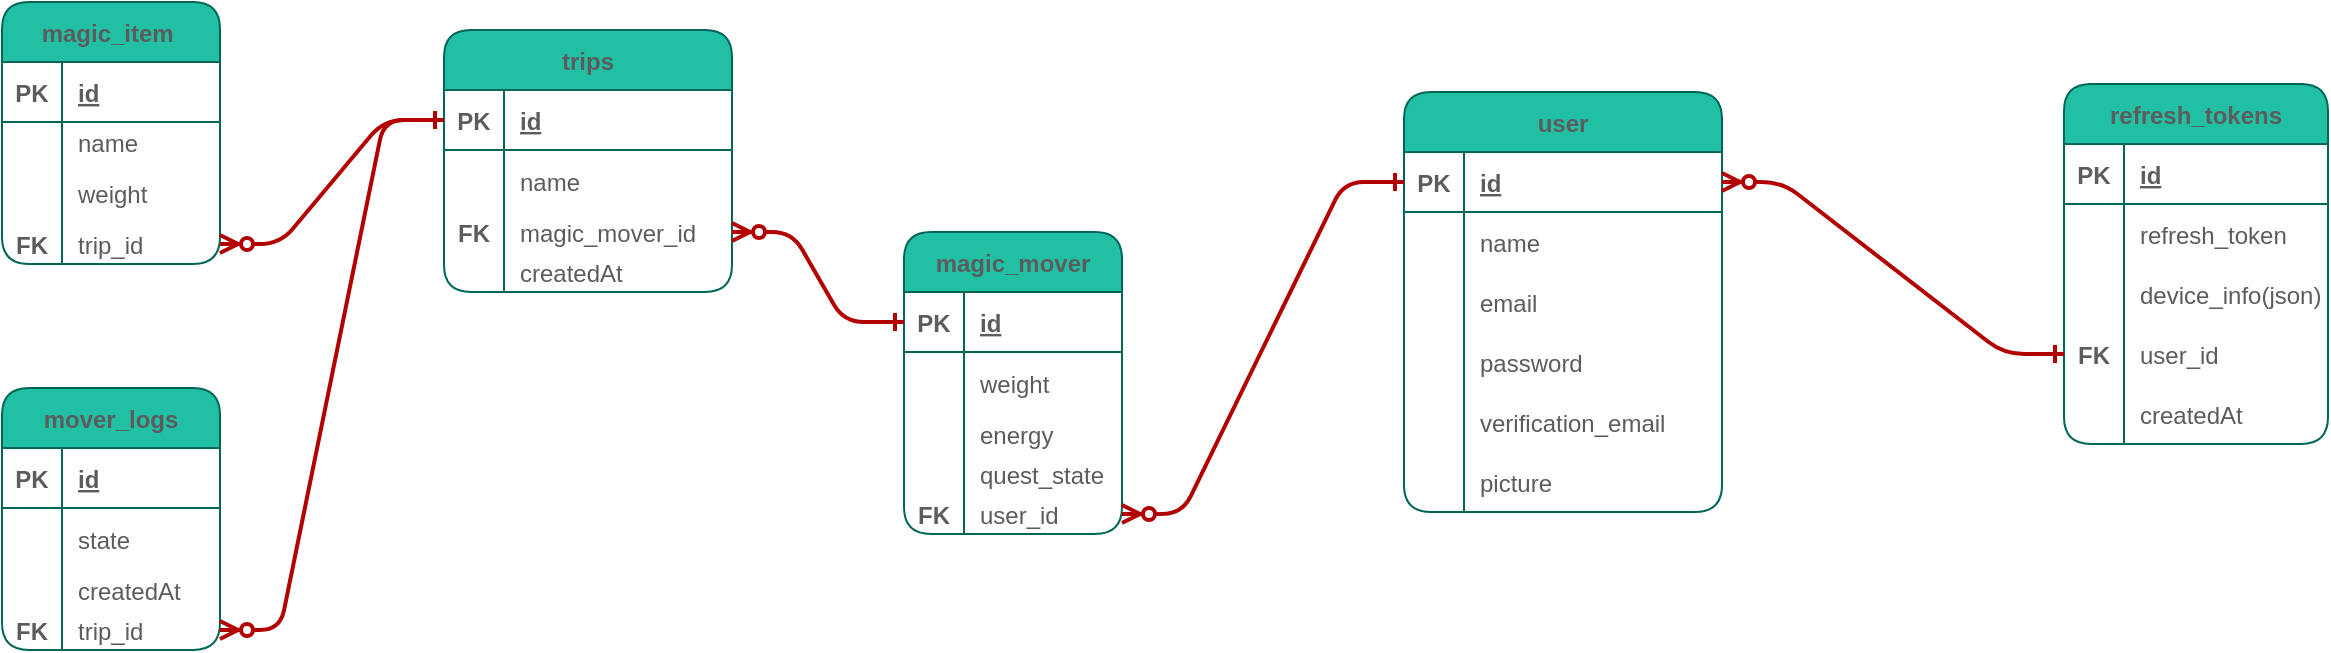<mxfile version="22.1.21" type="device">
  <diagram id="ueIHQ7YklUUz8t2qg_kw" name="Page-1">
    <mxGraphModel dx="1611" dy="356" grid="0" gridSize="10" guides="1" tooltips="1" connect="1" arrows="1" fold="1" page="1" pageScale="1" pageWidth="850" pageHeight="1100" background="none" math="0" shadow="0">
      <root>
        <mxCell id="0" />
        <mxCell id="1" parent="0" />
        <mxCell id="LBKvkX6FomTkOZFx55Uo-343" value="magic_mover" style="shape=table;startSize=30;container=1;collapsible=1;childLayout=tableLayout;fixedRows=1;rowLines=0;fontStyle=1;align=center;resizeLast=1;fillColor=#21C0A5;strokeColor=#006658;fontColor=#5C5C5C;shadow=0;rounded=1;" parent="1" vertex="1">
          <mxGeometry x="5.684e-14" y="373" width="109" height="151" as="geometry">
            <mxRectangle x="-217" y="650" width="60" height="30" as="alternateBounds" />
          </mxGeometry>
        </mxCell>
        <mxCell id="LBKvkX6FomTkOZFx55Uo-344" value="" style="shape=partialRectangle;collapsible=0;dropTarget=0;pointerEvents=0;fillColor=none;points=[[0,0.5],[1,0.5]];portConstraint=eastwest;top=0;left=0;right=0;bottom=1;strokeColor=#006658;fontColor=#5C5C5C;" parent="LBKvkX6FomTkOZFx55Uo-343" vertex="1">
          <mxGeometry y="30" width="109" height="30" as="geometry" />
        </mxCell>
        <mxCell id="LBKvkX6FomTkOZFx55Uo-345" value="PK" style="shape=partialRectangle;overflow=hidden;connectable=0;fillColor=none;top=0;left=0;bottom=0;right=0;fontStyle=1;strokeColor=#006658;fontColor=#5C5C5C;" parent="LBKvkX6FomTkOZFx55Uo-344" vertex="1">
          <mxGeometry width="30" height="30" as="geometry">
            <mxRectangle width="30" height="30" as="alternateBounds" />
          </mxGeometry>
        </mxCell>
        <mxCell id="LBKvkX6FomTkOZFx55Uo-346" value="id" style="shape=partialRectangle;overflow=hidden;connectable=0;fillColor=none;top=0;left=0;bottom=0;right=0;align=left;spacingLeft=6;fontStyle=5;strokeColor=#006658;fontColor=#5C5C5C;" parent="LBKvkX6FomTkOZFx55Uo-344" vertex="1">
          <mxGeometry x="30" width="79" height="30" as="geometry">
            <mxRectangle width="79" height="30" as="alternateBounds" />
          </mxGeometry>
        </mxCell>
        <mxCell id="LBKvkX6FomTkOZFx55Uo-350" style="shape=partialRectangle;collapsible=0;dropTarget=0;pointerEvents=0;fillColor=none;points=[[0,0.5],[1,0.5]];portConstraint=eastwest;top=0;left=0;right=0;bottom=0;strokeColor=#006658;fontColor=#5C5C5C;" parent="LBKvkX6FomTkOZFx55Uo-343" vertex="1">
          <mxGeometry y="60" width="109" height="31" as="geometry" />
        </mxCell>
        <mxCell id="LBKvkX6FomTkOZFx55Uo-351" value="" style="shape=partialRectangle;overflow=hidden;connectable=0;fillColor=none;top=0;left=0;bottom=0;right=0;strokeColor=#006658;fontColor=#5C5C5C;fontStyle=1" parent="LBKvkX6FomTkOZFx55Uo-350" vertex="1">
          <mxGeometry width="30" height="31" as="geometry">
            <mxRectangle width="30" height="31" as="alternateBounds" />
          </mxGeometry>
        </mxCell>
        <mxCell id="LBKvkX6FomTkOZFx55Uo-352" value="weight " style="shape=partialRectangle;overflow=hidden;connectable=0;fillColor=none;top=0;left=0;bottom=0;right=0;align=left;spacingLeft=6;strokeColor=#006658;fontColor=#5C5C5C;fontStyle=0" parent="LBKvkX6FomTkOZFx55Uo-350" vertex="1">
          <mxGeometry x="30" width="79" height="31" as="geometry">
            <mxRectangle width="79" height="31" as="alternateBounds" />
          </mxGeometry>
        </mxCell>
        <mxCell id="LBKvkX6FomTkOZFx55Uo-353" style="shape=partialRectangle;collapsible=0;dropTarget=0;pointerEvents=0;fillColor=none;points=[[0,0.5],[1,0.5]];portConstraint=eastwest;top=0;left=0;right=0;bottom=0;strokeColor=#006658;fontColor=#5C5C5C;" parent="LBKvkX6FomTkOZFx55Uo-343" vertex="1">
          <mxGeometry y="91" width="109" height="20" as="geometry" />
        </mxCell>
        <mxCell id="LBKvkX6FomTkOZFx55Uo-354" style="shape=partialRectangle;overflow=hidden;connectable=0;fillColor=none;top=0;left=0;bottom=0;right=0;strokeColor=#006658;fontColor=#5C5C5C;fontStyle=1" parent="LBKvkX6FomTkOZFx55Uo-353" vertex="1">
          <mxGeometry width="30" height="20" as="geometry">
            <mxRectangle width="30" height="20" as="alternateBounds" />
          </mxGeometry>
        </mxCell>
        <mxCell id="LBKvkX6FomTkOZFx55Uo-355" value="energy" style="shape=partialRectangle;overflow=hidden;connectable=0;fillColor=none;top=0;left=0;bottom=0;right=0;align=left;spacingLeft=6;strokeColor=#006658;fontColor=#5C5C5C;fontStyle=0" parent="LBKvkX6FomTkOZFx55Uo-353" vertex="1">
          <mxGeometry x="30" width="79" height="20" as="geometry">
            <mxRectangle width="79" height="20" as="alternateBounds" />
          </mxGeometry>
        </mxCell>
        <mxCell id="f_zq2WLGtp9d5yzJY2UQ-39" style="shape=partialRectangle;collapsible=0;dropTarget=0;pointerEvents=0;fillColor=none;points=[[0,0.5],[1,0.5]];portConstraint=eastwest;top=0;left=0;right=0;bottom=0;strokeColor=#006658;fontColor=#5C5C5C;" parent="LBKvkX6FomTkOZFx55Uo-343" vertex="1">
          <mxGeometry y="111" width="109" height="20" as="geometry" />
        </mxCell>
        <mxCell id="f_zq2WLGtp9d5yzJY2UQ-40" style="shape=partialRectangle;overflow=hidden;connectable=0;fillColor=none;top=0;left=0;bottom=0;right=0;strokeColor=#006658;fontColor=#5C5C5C;fontStyle=1" parent="f_zq2WLGtp9d5yzJY2UQ-39" vertex="1">
          <mxGeometry width="30" height="20" as="geometry">
            <mxRectangle width="30" height="20" as="alternateBounds" />
          </mxGeometry>
        </mxCell>
        <mxCell id="f_zq2WLGtp9d5yzJY2UQ-41" value="quest_state " style="shape=partialRectangle;overflow=hidden;connectable=0;fillColor=none;top=0;left=0;bottom=0;right=0;align=left;spacingLeft=6;strokeColor=#006658;fontColor=#5C5C5C;fontStyle=0" parent="f_zq2WLGtp9d5yzJY2UQ-39" vertex="1">
          <mxGeometry x="30" width="79" height="20" as="geometry">
            <mxRectangle width="79" height="20" as="alternateBounds" />
          </mxGeometry>
        </mxCell>
        <mxCell id="f_zq2WLGtp9d5yzJY2UQ-33" style="shape=partialRectangle;collapsible=0;dropTarget=0;pointerEvents=0;fillColor=none;points=[[0,0.5],[1,0.5]];portConstraint=eastwest;top=0;left=0;right=0;bottom=0;strokeColor=#006658;fontColor=#5C5C5C;" parent="LBKvkX6FomTkOZFx55Uo-343" vertex="1">
          <mxGeometry y="131" width="109" height="20" as="geometry" />
        </mxCell>
        <mxCell id="f_zq2WLGtp9d5yzJY2UQ-34" value="FK" style="shape=partialRectangle;overflow=hidden;connectable=0;fillColor=none;top=0;left=0;bottom=0;right=0;strokeColor=#006658;fontColor=#5C5C5C;fontStyle=1" parent="f_zq2WLGtp9d5yzJY2UQ-33" vertex="1">
          <mxGeometry width="30" height="20" as="geometry">
            <mxRectangle width="30" height="20" as="alternateBounds" />
          </mxGeometry>
        </mxCell>
        <mxCell id="f_zq2WLGtp9d5yzJY2UQ-35" value="user_id" style="shape=partialRectangle;overflow=hidden;connectable=0;fillColor=none;top=0;left=0;bottom=0;right=0;align=left;spacingLeft=6;strokeColor=#006658;fontColor=#5C5C5C;fontStyle=0" parent="f_zq2WLGtp9d5yzJY2UQ-33" vertex="1">
          <mxGeometry x="30" width="79" height="20" as="geometry">
            <mxRectangle width="79" height="20" as="alternateBounds" />
          </mxGeometry>
        </mxCell>
        <mxCell id="LBKvkX6FomTkOZFx55Uo-652" value="user" style="shape=table;startSize=30;container=1;collapsible=1;childLayout=tableLayout;fixedRows=1;rowLines=0;fontStyle=1;align=center;resizeLast=1;fillColor=#21C0A5;strokeColor=#006658;fontColor=#5C5C5C;shadow=0;rounded=1;" parent="1" vertex="1">
          <mxGeometry x="250" y="303" width="159" height="210" as="geometry" />
        </mxCell>
        <mxCell id="LBKvkX6FomTkOZFx55Uo-653" value="" style="shape=partialRectangle;collapsible=0;dropTarget=0;pointerEvents=0;fillColor=none;points=[[0,0.5],[1,0.5]];portConstraint=eastwest;top=0;left=0;right=0;bottom=1;strokeColor=#006658;fontColor=#5C5C5C;" parent="LBKvkX6FomTkOZFx55Uo-652" vertex="1">
          <mxGeometry y="30" width="159" height="30" as="geometry" />
        </mxCell>
        <mxCell id="LBKvkX6FomTkOZFx55Uo-654" value="PK" style="shape=partialRectangle;overflow=hidden;connectable=0;fillColor=none;top=0;left=0;bottom=0;right=0;fontStyle=1;strokeColor=#006658;fontColor=#5C5C5C;" parent="LBKvkX6FomTkOZFx55Uo-653" vertex="1">
          <mxGeometry width="30" height="30" as="geometry">
            <mxRectangle width="30" height="30" as="alternateBounds" />
          </mxGeometry>
        </mxCell>
        <mxCell id="LBKvkX6FomTkOZFx55Uo-655" value="id" style="shape=partialRectangle;overflow=hidden;connectable=0;fillColor=none;top=0;left=0;bottom=0;right=0;align=left;spacingLeft=6;fontStyle=5;strokeColor=#006658;fontColor=#5C5C5C;" parent="LBKvkX6FomTkOZFx55Uo-653" vertex="1">
          <mxGeometry x="30" width="129" height="30" as="geometry">
            <mxRectangle width="129" height="30" as="alternateBounds" />
          </mxGeometry>
        </mxCell>
        <mxCell id="LBKvkX6FomTkOZFx55Uo-656" style="shape=partialRectangle;collapsible=0;dropTarget=0;pointerEvents=0;fillColor=none;points=[[0,0.5],[1,0.5]];portConstraint=eastwest;top=0;left=0;right=0;bottom=0;strokeColor=#006658;fontColor=#5C5C5C;" parent="LBKvkX6FomTkOZFx55Uo-652" vertex="1">
          <mxGeometry y="60" width="159" height="30" as="geometry" />
        </mxCell>
        <mxCell id="LBKvkX6FomTkOZFx55Uo-657" value="" style="shape=partialRectangle;overflow=hidden;connectable=0;fillColor=none;top=0;left=0;bottom=0;right=0;strokeColor=#006658;fontColor=#5C5C5C;fontStyle=1" parent="LBKvkX6FomTkOZFx55Uo-656" vertex="1">
          <mxGeometry width="30" height="30" as="geometry">
            <mxRectangle width="30" height="30" as="alternateBounds" />
          </mxGeometry>
        </mxCell>
        <mxCell id="LBKvkX6FomTkOZFx55Uo-658" value="name" style="shape=partialRectangle;overflow=hidden;connectable=0;fillColor=none;top=0;left=0;bottom=0;right=0;align=left;spacingLeft=6;strokeColor=#006658;fontColor=#5C5C5C;" parent="LBKvkX6FomTkOZFx55Uo-656" vertex="1">
          <mxGeometry x="30" width="129" height="30" as="geometry">
            <mxRectangle width="129" height="30" as="alternateBounds" />
          </mxGeometry>
        </mxCell>
        <mxCell id="LBKvkX6FomTkOZFx55Uo-659" style="shape=partialRectangle;collapsible=0;dropTarget=0;pointerEvents=0;fillColor=none;points=[[0,0.5],[1,0.5]];portConstraint=eastwest;top=0;left=0;right=0;bottom=0;strokeColor=#006658;fontColor=#5C5C5C;" parent="LBKvkX6FomTkOZFx55Uo-652" vertex="1">
          <mxGeometry y="90" width="159" height="30" as="geometry" />
        </mxCell>
        <mxCell id="LBKvkX6FomTkOZFx55Uo-660" value=" " style="shape=partialRectangle;overflow=hidden;connectable=0;fillColor=none;top=0;left=0;bottom=0;right=0;strokeColor=#006658;fontColor=#5C5C5C;fontStyle=1" parent="LBKvkX6FomTkOZFx55Uo-659" vertex="1">
          <mxGeometry width="30" height="30" as="geometry">
            <mxRectangle width="30" height="30" as="alternateBounds" />
          </mxGeometry>
        </mxCell>
        <mxCell id="LBKvkX6FomTkOZFx55Uo-661" value="email" style="shape=partialRectangle;overflow=hidden;connectable=0;fillColor=none;top=0;left=0;bottom=0;right=0;align=left;spacingLeft=6;strokeColor=#006658;fontColor=#5C5C5C;" parent="LBKvkX6FomTkOZFx55Uo-659" vertex="1">
          <mxGeometry x="30" width="129" height="30" as="geometry">
            <mxRectangle width="129" height="30" as="alternateBounds" />
          </mxGeometry>
        </mxCell>
        <mxCell id="LBKvkX6FomTkOZFx55Uo-662" value="" style="shape=partialRectangle;collapsible=0;dropTarget=0;pointerEvents=0;fillColor=none;points=[[0,0.5],[1,0.5]];portConstraint=eastwest;top=0;left=0;right=0;bottom=0;strokeColor=#006658;fontColor=#5C5C5C;" parent="LBKvkX6FomTkOZFx55Uo-652" vertex="1">
          <mxGeometry y="120" width="159" height="30" as="geometry" />
        </mxCell>
        <mxCell id="LBKvkX6FomTkOZFx55Uo-663" value="" style="shape=partialRectangle;overflow=hidden;connectable=0;fillColor=none;top=0;left=0;bottom=0;right=0;strokeColor=#006658;fontColor=#5C5C5C;" parent="LBKvkX6FomTkOZFx55Uo-662" vertex="1">
          <mxGeometry width="30" height="30" as="geometry">
            <mxRectangle width="30" height="30" as="alternateBounds" />
          </mxGeometry>
        </mxCell>
        <mxCell id="LBKvkX6FomTkOZFx55Uo-664" value="password" style="shape=partialRectangle;overflow=hidden;connectable=0;fillColor=none;top=0;left=0;bottom=0;right=0;align=left;spacingLeft=6;strokeColor=#006658;fontColor=#5C5C5C;" parent="LBKvkX6FomTkOZFx55Uo-662" vertex="1">
          <mxGeometry x="30" width="129" height="30" as="geometry">
            <mxRectangle width="129" height="30" as="alternateBounds" />
          </mxGeometry>
        </mxCell>
        <mxCell id="NoG3rXmNlTMpTpLEfdZS-25" style="shape=partialRectangle;collapsible=0;dropTarget=0;pointerEvents=0;fillColor=none;points=[[0,0.5],[1,0.5]];portConstraint=eastwest;top=0;left=0;right=0;bottom=0;strokeColor=#006658;fontColor=#5C5C5C;" parent="LBKvkX6FomTkOZFx55Uo-652" vertex="1">
          <mxGeometry y="150" width="159" height="30" as="geometry" />
        </mxCell>
        <mxCell id="NoG3rXmNlTMpTpLEfdZS-26" style="shape=partialRectangle;overflow=hidden;connectable=0;fillColor=none;top=0;left=0;bottom=0;right=0;strokeColor=#006658;fontColor=#5C5C5C;" parent="NoG3rXmNlTMpTpLEfdZS-25" vertex="1">
          <mxGeometry width="30" height="30" as="geometry">
            <mxRectangle width="30" height="30" as="alternateBounds" />
          </mxGeometry>
        </mxCell>
        <mxCell id="NoG3rXmNlTMpTpLEfdZS-27" value="verification_email" style="shape=partialRectangle;overflow=hidden;connectable=0;fillColor=none;top=0;left=0;bottom=0;right=0;align=left;spacingLeft=6;strokeColor=#006658;fontColor=#5C5C5C;" parent="NoG3rXmNlTMpTpLEfdZS-25" vertex="1">
          <mxGeometry x="30" width="129" height="30" as="geometry">
            <mxRectangle width="129" height="30" as="alternateBounds" />
          </mxGeometry>
        </mxCell>
        <mxCell id="LOLRWR3OOMBm7aE0_2CP-4" style="shape=partialRectangle;collapsible=0;dropTarget=0;pointerEvents=0;fillColor=none;points=[[0,0.5],[1,0.5]];portConstraint=eastwest;top=0;left=0;right=0;bottom=0;strokeColor=#006658;fontColor=#5C5C5C;" parent="LBKvkX6FomTkOZFx55Uo-652" vertex="1">
          <mxGeometry y="180" width="159" height="30" as="geometry" />
        </mxCell>
        <mxCell id="LOLRWR3OOMBm7aE0_2CP-5" style="shape=partialRectangle;overflow=hidden;connectable=0;fillColor=none;top=0;left=0;bottom=0;right=0;strokeColor=#006658;fontColor=#5C5C5C;" parent="LOLRWR3OOMBm7aE0_2CP-4" vertex="1">
          <mxGeometry width="30" height="30" as="geometry">
            <mxRectangle width="30" height="30" as="alternateBounds" />
          </mxGeometry>
        </mxCell>
        <mxCell id="LOLRWR3OOMBm7aE0_2CP-6" value="picture" style="shape=partialRectangle;overflow=hidden;connectable=0;fillColor=none;top=0;left=0;bottom=0;right=0;align=left;spacingLeft=6;strokeColor=#006658;fontColor=#5C5C5C;" parent="LOLRWR3OOMBm7aE0_2CP-4" vertex="1">
          <mxGeometry x="30" width="129" height="30" as="geometry">
            <mxRectangle width="129" height="30" as="alternateBounds" />
          </mxGeometry>
        </mxCell>
        <mxCell id="LBKvkX6FomTkOZFx55Uo-674" value="" style="edgeStyle=entityRelationEdgeStyle;endArrow=ERzeroToMany;startArrow=ERone;endFill=1;startFill=0;strokeColor=#B20000;fontColor=#5C5C5C;fillColor=#e51400;strokeWidth=2;entryX=1;entryY=0.5;entryDx=0;entryDy=0;" parent="1" source="LBKvkX6FomTkOZFx55Uo-653" target="f_zq2WLGtp9d5yzJY2UQ-33" edge="1">
          <mxGeometry width="100" height="100" relative="1" as="geometry">
            <mxPoint x="135" y="-32" as="sourcePoint" />
            <mxPoint x="185" y="159" as="targetPoint" />
          </mxGeometry>
        </mxCell>
        <mxCell id="f_zq2WLGtp9d5yzJY2UQ-1" value="refresh_tokens" style="shape=table;startSize=30;container=1;collapsible=1;childLayout=tableLayout;fixedRows=1;rowLines=0;fontStyle=1;align=center;resizeLast=1;fillColor=#21C0A5;strokeColor=#006658;fontColor=#5C5C5C;shadow=0;rounded=1;" parent="1" vertex="1">
          <mxGeometry x="580" y="299" width="132" height="180" as="geometry" />
        </mxCell>
        <mxCell id="f_zq2WLGtp9d5yzJY2UQ-2" value="" style="shape=partialRectangle;collapsible=0;dropTarget=0;pointerEvents=0;fillColor=none;points=[[0,0.5],[1,0.5]];portConstraint=eastwest;top=0;left=0;right=0;bottom=1;strokeColor=#006658;fontColor=#5C5C5C;" parent="f_zq2WLGtp9d5yzJY2UQ-1" vertex="1">
          <mxGeometry y="30" width="132" height="30" as="geometry" />
        </mxCell>
        <mxCell id="f_zq2WLGtp9d5yzJY2UQ-3" value="PK" style="shape=partialRectangle;overflow=hidden;connectable=0;fillColor=none;top=0;left=0;bottom=0;right=0;fontStyle=1;strokeColor=#006658;fontColor=#5C5C5C;" parent="f_zq2WLGtp9d5yzJY2UQ-2" vertex="1">
          <mxGeometry width="30" height="30" as="geometry">
            <mxRectangle width="30" height="30" as="alternateBounds" />
          </mxGeometry>
        </mxCell>
        <mxCell id="f_zq2WLGtp9d5yzJY2UQ-4" value="id" style="shape=partialRectangle;overflow=hidden;connectable=0;fillColor=none;top=0;left=0;bottom=0;right=0;align=left;spacingLeft=6;fontStyle=5;strokeColor=#006658;fontColor=#5C5C5C;" parent="f_zq2WLGtp9d5yzJY2UQ-2" vertex="1">
          <mxGeometry x="30" width="102" height="30" as="geometry">
            <mxRectangle width="102" height="30" as="alternateBounds" />
          </mxGeometry>
        </mxCell>
        <mxCell id="f_zq2WLGtp9d5yzJY2UQ-5" style="shape=partialRectangle;collapsible=0;dropTarget=0;pointerEvents=0;fillColor=none;points=[[0,0.5],[1,0.5]];portConstraint=eastwest;top=0;left=0;right=0;bottom=0;strokeColor=#006658;fontColor=#5C5C5C;" parent="f_zq2WLGtp9d5yzJY2UQ-1" vertex="1">
          <mxGeometry y="60" width="132" height="30" as="geometry" />
        </mxCell>
        <mxCell id="f_zq2WLGtp9d5yzJY2UQ-6" value="" style="shape=partialRectangle;overflow=hidden;connectable=0;fillColor=none;top=0;left=0;bottom=0;right=0;strokeColor=#006658;fontColor=#5C5C5C;fontStyle=1" parent="f_zq2WLGtp9d5yzJY2UQ-5" vertex="1">
          <mxGeometry width="30" height="30" as="geometry">
            <mxRectangle width="30" height="30" as="alternateBounds" />
          </mxGeometry>
        </mxCell>
        <mxCell id="f_zq2WLGtp9d5yzJY2UQ-7" value="refresh_token" style="shape=partialRectangle;overflow=hidden;connectable=0;fillColor=none;top=0;left=0;bottom=0;right=0;align=left;spacingLeft=6;strokeColor=#006658;fontColor=#5C5C5C;" parent="f_zq2WLGtp9d5yzJY2UQ-5" vertex="1">
          <mxGeometry x="30" width="102" height="30" as="geometry">
            <mxRectangle width="102" height="30" as="alternateBounds" />
          </mxGeometry>
        </mxCell>
        <mxCell id="f_zq2WLGtp9d5yzJY2UQ-8" style="shape=partialRectangle;collapsible=0;dropTarget=0;pointerEvents=0;fillColor=none;points=[[0,0.5],[1,0.5]];portConstraint=eastwest;top=0;left=0;right=0;bottom=0;strokeColor=#006658;fontColor=#5C5C5C;" parent="f_zq2WLGtp9d5yzJY2UQ-1" vertex="1">
          <mxGeometry y="90" width="132" height="30" as="geometry" />
        </mxCell>
        <mxCell id="f_zq2WLGtp9d5yzJY2UQ-9" value=" " style="shape=partialRectangle;overflow=hidden;connectable=0;fillColor=none;top=0;left=0;bottom=0;right=0;strokeColor=#006658;fontColor=#5C5C5C;fontStyle=1" parent="f_zq2WLGtp9d5yzJY2UQ-8" vertex="1">
          <mxGeometry width="30" height="30" as="geometry">
            <mxRectangle width="30" height="30" as="alternateBounds" />
          </mxGeometry>
        </mxCell>
        <mxCell id="f_zq2WLGtp9d5yzJY2UQ-10" value="device_info(json)" style="shape=partialRectangle;overflow=hidden;connectable=0;fillColor=none;top=0;left=0;bottom=0;right=0;align=left;spacingLeft=6;strokeColor=#006658;fontColor=#5C5C5C;" parent="f_zq2WLGtp9d5yzJY2UQ-8" vertex="1">
          <mxGeometry x="30" width="102" height="30" as="geometry">
            <mxRectangle width="102" height="30" as="alternateBounds" />
          </mxGeometry>
        </mxCell>
        <mxCell id="f_zq2WLGtp9d5yzJY2UQ-11" value="" style="shape=partialRectangle;collapsible=0;dropTarget=0;pointerEvents=0;fillColor=none;points=[[0,0.5],[1,0.5]];portConstraint=eastwest;top=0;left=0;right=0;bottom=0;strokeColor=#006658;fontColor=#5C5C5C;" parent="f_zq2WLGtp9d5yzJY2UQ-1" vertex="1">
          <mxGeometry y="120" width="132" height="30" as="geometry" />
        </mxCell>
        <mxCell id="f_zq2WLGtp9d5yzJY2UQ-12" value="FK" style="shape=partialRectangle;overflow=hidden;connectable=0;fillColor=none;top=0;left=0;bottom=0;right=0;strokeColor=#006658;fontColor=#5C5C5C;fontStyle=1" parent="f_zq2WLGtp9d5yzJY2UQ-11" vertex="1">
          <mxGeometry width="30" height="30" as="geometry">
            <mxRectangle width="30" height="30" as="alternateBounds" />
          </mxGeometry>
        </mxCell>
        <mxCell id="f_zq2WLGtp9d5yzJY2UQ-13" value="user_id" style="shape=partialRectangle;overflow=hidden;connectable=0;fillColor=none;top=0;left=0;bottom=0;right=0;align=left;spacingLeft=6;strokeColor=#006658;fontColor=#5C5C5C;" parent="f_zq2WLGtp9d5yzJY2UQ-11" vertex="1">
          <mxGeometry x="30" width="102" height="30" as="geometry">
            <mxRectangle width="102" height="30" as="alternateBounds" />
          </mxGeometry>
        </mxCell>
        <mxCell id="f_zq2WLGtp9d5yzJY2UQ-14" style="shape=partialRectangle;collapsible=0;dropTarget=0;pointerEvents=0;fillColor=none;points=[[0,0.5],[1,0.5]];portConstraint=eastwest;top=0;left=0;right=0;bottom=0;strokeColor=#006658;fontColor=#5C5C5C;" parent="f_zq2WLGtp9d5yzJY2UQ-1" vertex="1">
          <mxGeometry y="150" width="132" height="30" as="geometry" />
        </mxCell>
        <mxCell id="f_zq2WLGtp9d5yzJY2UQ-15" style="shape=partialRectangle;overflow=hidden;connectable=0;fillColor=none;top=0;left=0;bottom=0;right=0;strokeColor=#006658;fontColor=#5C5C5C;fontStyle=1" parent="f_zq2WLGtp9d5yzJY2UQ-14" vertex="1">
          <mxGeometry width="30" height="30" as="geometry">
            <mxRectangle width="30" height="30" as="alternateBounds" />
          </mxGeometry>
        </mxCell>
        <mxCell id="f_zq2WLGtp9d5yzJY2UQ-16" value="createdAt" style="shape=partialRectangle;overflow=hidden;connectable=0;fillColor=none;top=0;left=0;bottom=0;right=0;align=left;spacingLeft=6;strokeColor=#006658;fontColor=#5C5C5C;" parent="f_zq2WLGtp9d5yzJY2UQ-14" vertex="1">
          <mxGeometry x="30" width="102" height="30" as="geometry">
            <mxRectangle width="102" height="30" as="alternateBounds" />
          </mxGeometry>
        </mxCell>
        <mxCell id="f_zq2WLGtp9d5yzJY2UQ-23" value="" style="edgeStyle=entityRelationEdgeStyle;endArrow=ERzeroToMany;startArrow=ERone;endFill=1;startFill=0;strokeColor=#B20000;fontColor=#5C5C5C;fillColor=#e51400;strokeWidth=2;entryX=1;entryY=0.5;entryDx=0;entryDy=0;exitX=0;exitY=0.5;exitDx=0;exitDy=0;" parent="1" source="f_zq2WLGtp9d5yzJY2UQ-11" target="LBKvkX6FomTkOZFx55Uo-653" edge="1">
          <mxGeometry width="100" height="100" relative="1" as="geometry">
            <mxPoint x="540" y="-106" as="sourcePoint" />
            <mxPoint x="396" y="122" as="targetPoint" />
          </mxGeometry>
        </mxCell>
        <mxCell id="olQb39r_LatT-an38xmG-54" value="magic_item " style="shape=table;startSize=30;container=1;collapsible=1;childLayout=tableLayout;fixedRows=1;rowLines=0;fontStyle=1;align=center;resizeLast=1;fillColor=#21C0A5;strokeColor=#006658;fontColor=#5C5C5C;shadow=0;rounded=1;" vertex="1" parent="1">
          <mxGeometry x="-451.0" y="258" width="109" height="131" as="geometry">
            <mxRectangle x="-217" y="650" width="60" height="30" as="alternateBounds" />
          </mxGeometry>
        </mxCell>
        <mxCell id="olQb39r_LatT-an38xmG-55" value="" style="shape=partialRectangle;collapsible=0;dropTarget=0;pointerEvents=0;fillColor=none;points=[[0,0.5],[1,0.5]];portConstraint=eastwest;top=0;left=0;right=0;bottom=1;strokeColor=#006658;fontColor=#5C5C5C;" vertex="1" parent="olQb39r_LatT-an38xmG-54">
          <mxGeometry y="30" width="109" height="30" as="geometry" />
        </mxCell>
        <mxCell id="olQb39r_LatT-an38xmG-56" value="PK" style="shape=partialRectangle;overflow=hidden;connectable=0;fillColor=none;top=0;left=0;bottom=0;right=0;fontStyle=1;strokeColor=#006658;fontColor=#5C5C5C;" vertex="1" parent="olQb39r_LatT-an38xmG-55">
          <mxGeometry width="30" height="30" as="geometry">
            <mxRectangle width="30" height="30" as="alternateBounds" />
          </mxGeometry>
        </mxCell>
        <mxCell id="olQb39r_LatT-an38xmG-57" value="id" style="shape=partialRectangle;overflow=hidden;connectable=0;fillColor=none;top=0;left=0;bottom=0;right=0;align=left;spacingLeft=6;fontStyle=5;strokeColor=#006658;fontColor=#5C5C5C;" vertex="1" parent="olQb39r_LatT-an38xmG-55">
          <mxGeometry x="30" width="79" height="30" as="geometry">
            <mxRectangle width="79" height="30" as="alternateBounds" />
          </mxGeometry>
        </mxCell>
        <mxCell id="olQb39r_LatT-an38xmG-61" style="shape=partialRectangle;collapsible=0;dropTarget=0;pointerEvents=0;fillColor=none;points=[[0,0.5],[1,0.5]];portConstraint=eastwest;top=0;left=0;right=0;bottom=0;strokeColor=#006658;fontColor=#5C5C5C;" vertex="1" parent="olQb39r_LatT-an38xmG-54">
          <mxGeometry y="60" width="109" height="20" as="geometry" />
        </mxCell>
        <mxCell id="olQb39r_LatT-an38xmG-62" value="&#xa;&lt;div style=&quot;color: rgb(212, 212, 212); background-color: rgb(30, 30, 30); font-family: Consolas, &amp;quot;Courier New&amp;quot;, monospace; font-weight: normal; font-size: 14px; line-height: 19px;&quot;&gt;&lt;div&gt;&lt;span style=&quot;color: #9cdcfe;&quot;&gt;name&lt;/span&gt;&lt;/div&gt;&lt;/div&gt;&#xa;&#xa;" style="shape=partialRectangle;overflow=hidden;connectable=0;fillColor=none;top=0;left=0;bottom=0;right=0;strokeColor=#006658;fontColor=#5C5C5C;fontStyle=1" vertex="1" parent="olQb39r_LatT-an38xmG-61">
          <mxGeometry width="30" height="20" as="geometry">
            <mxRectangle width="30" height="20" as="alternateBounds" />
          </mxGeometry>
        </mxCell>
        <mxCell id="olQb39r_LatT-an38xmG-63" value="name" style="shape=partialRectangle;overflow=hidden;connectable=0;fillColor=none;top=0;left=0;bottom=0;right=0;align=left;spacingLeft=6;strokeColor=#006658;fontColor=#5C5C5C;fontStyle=0" vertex="1" parent="olQb39r_LatT-an38xmG-61">
          <mxGeometry x="30" width="79" height="20" as="geometry">
            <mxRectangle width="79" height="20" as="alternateBounds" />
          </mxGeometry>
        </mxCell>
        <mxCell id="olQb39r_LatT-an38xmG-58" style="shape=partialRectangle;collapsible=0;dropTarget=0;pointerEvents=0;fillColor=none;points=[[0,0.5],[1,0.5]];portConstraint=eastwest;top=0;left=0;right=0;bottom=0;strokeColor=#006658;fontColor=#5C5C5C;" vertex="1" parent="olQb39r_LatT-an38xmG-54">
          <mxGeometry y="80" width="109" height="31" as="geometry" />
        </mxCell>
        <mxCell id="olQb39r_LatT-an38xmG-59" value="" style="shape=partialRectangle;overflow=hidden;connectable=0;fillColor=none;top=0;left=0;bottom=0;right=0;strokeColor=#006658;fontColor=#5C5C5C;fontStyle=1" vertex="1" parent="olQb39r_LatT-an38xmG-58">
          <mxGeometry width="30" height="31" as="geometry">
            <mxRectangle width="30" height="31" as="alternateBounds" />
          </mxGeometry>
        </mxCell>
        <mxCell id="olQb39r_LatT-an38xmG-60" value="weight " style="shape=partialRectangle;overflow=hidden;connectable=0;fillColor=none;top=0;left=0;bottom=0;right=0;align=left;spacingLeft=6;strokeColor=#006658;fontColor=#5C5C5C;fontStyle=0" vertex="1" parent="olQb39r_LatT-an38xmG-58">
          <mxGeometry x="30" width="79" height="31" as="geometry">
            <mxRectangle width="79" height="31" as="alternateBounds" />
          </mxGeometry>
        </mxCell>
        <mxCell id="olQb39r_LatT-an38xmG-67" style="shape=partialRectangle;collapsible=0;dropTarget=0;pointerEvents=0;fillColor=none;points=[[0,0.5],[1,0.5]];portConstraint=eastwest;top=0;left=0;right=0;bottom=0;strokeColor=#006658;fontColor=#5C5C5C;" vertex="1" parent="olQb39r_LatT-an38xmG-54">
          <mxGeometry y="111" width="109" height="20" as="geometry" />
        </mxCell>
        <mxCell id="olQb39r_LatT-an38xmG-68" value="FK" style="shape=partialRectangle;overflow=hidden;connectable=0;fillColor=none;top=0;left=0;bottom=0;right=0;strokeColor=#006658;fontColor=#5C5C5C;fontStyle=1" vertex="1" parent="olQb39r_LatT-an38xmG-67">
          <mxGeometry width="30" height="20" as="geometry">
            <mxRectangle width="30" height="20" as="alternateBounds" />
          </mxGeometry>
        </mxCell>
        <mxCell id="olQb39r_LatT-an38xmG-69" value="trip_id" style="shape=partialRectangle;overflow=hidden;connectable=0;fillColor=none;top=0;left=0;bottom=0;right=0;align=left;spacingLeft=6;strokeColor=#006658;fontColor=#5C5C5C;fontStyle=0" vertex="1" parent="olQb39r_LatT-an38xmG-67">
          <mxGeometry x="30" width="79" height="20" as="geometry">
            <mxRectangle width="79" height="20" as="alternateBounds" />
          </mxGeometry>
        </mxCell>
        <mxCell id="olQb39r_LatT-an38xmG-70" value="mover_logs" style="shape=table;startSize=30;container=1;collapsible=1;childLayout=tableLayout;fixedRows=1;rowLines=0;fontStyle=1;align=center;resizeLast=1;fillColor=#21C0A5;strokeColor=#006658;fontColor=#5C5C5C;shadow=0;rounded=1;" vertex="1" parent="1">
          <mxGeometry x="-451.0" y="451" width="109" height="131" as="geometry">
            <mxRectangle x="-217" y="650" width="60" height="30" as="alternateBounds" />
          </mxGeometry>
        </mxCell>
        <mxCell id="olQb39r_LatT-an38xmG-71" value="" style="shape=partialRectangle;collapsible=0;dropTarget=0;pointerEvents=0;fillColor=none;points=[[0,0.5],[1,0.5]];portConstraint=eastwest;top=0;left=0;right=0;bottom=1;strokeColor=#006658;fontColor=#5C5C5C;" vertex="1" parent="olQb39r_LatT-an38xmG-70">
          <mxGeometry y="30" width="109" height="30" as="geometry" />
        </mxCell>
        <mxCell id="olQb39r_LatT-an38xmG-72" value="PK" style="shape=partialRectangle;overflow=hidden;connectable=0;fillColor=none;top=0;left=0;bottom=0;right=0;fontStyle=1;strokeColor=#006658;fontColor=#5C5C5C;" vertex="1" parent="olQb39r_LatT-an38xmG-71">
          <mxGeometry width="30" height="30" as="geometry">
            <mxRectangle width="30" height="30" as="alternateBounds" />
          </mxGeometry>
        </mxCell>
        <mxCell id="olQb39r_LatT-an38xmG-73" value="id" style="shape=partialRectangle;overflow=hidden;connectable=0;fillColor=none;top=0;left=0;bottom=0;right=0;align=left;spacingLeft=6;fontStyle=5;strokeColor=#006658;fontColor=#5C5C5C;" vertex="1" parent="olQb39r_LatT-an38xmG-71">
          <mxGeometry x="30" width="79" height="30" as="geometry">
            <mxRectangle width="79" height="30" as="alternateBounds" />
          </mxGeometry>
        </mxCell>
        <mxCell id="olQb39r_LatT-an38xmG-74" style="shape=partialRectangle;collapsible=0;dropTarget=0;pointerEvents=0;fillColor=none;points=[[0,0.5],[1,0.5]];portConstraint=eastwest;top=0;left=0;right=0;bottom=0;strokeColor=#006658;fontColor=#5C5C5C;" vertex="1" parent="olQb39r_LatT-an38xmG-70">
          <mxGeometry y="60" width="109" height="31" as="geometry" />
        </mxCell>
        <mxCell id="olQb39r_LatT-an38xmG-75" value="" style="shape=partialRectangle;overflow=hidden;connectable=0;fillColor=none;top=0;left=0;bottom=0;right=0;strokeColor=#006658;fontColor=#5C5C5C;fontStyle=1" vertex="1" parent="olQb39r_LatT-an38xmG-74">
          <mxGeometry width="30" height="31" as="geometry">
            <mxRectangle width="30" height="31" as="alternateBounds" />
          </mxGeometry>
        </mxCell>
        <mxCell id="olQb39r_LatT-an38xmG-76" value="state" style="shape=partialRectangle;overflow=hidden;connectable=0;fillColor=none;top=0;left=0;bottom=0;right=0;align=left;spacingLeft=6;strokeColor=#006658;fontColor=#5C5C5C;fontStyle=0" vertex="1" parent="olQb39r_LatT-an38xmG-74">
          <mxGeometry x="30" width="79" height="31" as="geometry">
            <mxRectangle width="79" height="31" as="alternateBounds" />
          </mxGeometry>
        </mxCell>
        <mxCell id="olQb39r_LatT-an38xmG-80" style="shape=partialRectangle;collapsible=0;dropTarget=0;pointerEvents=0;fillColor=none;points=[[0,0.5],[1,0.5]];portConstraint=eastwest;top=0;left=0;right=0;bottom=0;strokeColor=#006658;fontColor=#5C5C5C;" vertex="1" parent="olQb39r_LatT-an38xmG-70">
          <mxGeometry y="91" width="109" height="20" as="geometry" />
        </mxCell>
        <mxCell id="olQb39r_LatT-an38xmG-81" style="shape=partialRectangle;overflow=hidden;connectable=0;fillColor=none;top=0;left=0;bottom=0;right=0;strokeColor=#006658;fontColor=#5C5C5C;fontStyle=1" vertex="1" parent="olQb39r_LatT-an38xmG-80">
          <mxGeometry width="30" height="20" as="geometry">
            <mxRectangle width="30" height="20" as="alternateBounds" />
          </mxGeometry>
        </mxCell>
        <mxCell id="olQb39r_LatT-an38xmG-82" value="createdAt" style="shape=partialRectangle;overflow=hidden;connectable=0;fillColor=none;top=0;left=0;bottom=0;right=0;align=left;spacingLeft=6;strokeColor=#006658;fontColor=#5C5C5C;fontStyle=0" vertex="1" parent="olQb39r_LatT-an38xmG-80">
          <mxGeometry x="30" width="79" height="20" as="geometry">
            <mxRectangle width="79" height="20" as="alternateBounds" />
          </mxGeometry>
        </mxCell>
        <mxCell id="olQb39r_LatT-an38xmG-83" style="shape=partialRectangle;collapsible=0;dropTarget=0;pointerEvents=0;fillColor=none;points=[[0,0.5],[1,0.5]];portConstraint=eastwest;top=0;left=0;right=0;bottom=0;strokeColor=#006658;fontColor=#5C5C5C;" vertex="1" parent="olQb39r_LatT-an38xmG-70">
          <mxGeometry y="111" width="109" height="20" as="geometry" />
        </mxCell>
        <mxCell id="olQb39r_LatT-an38xmG-84" value="FK" style="shape=partialRectangle;overflow=hidden;connectable=0;fillColor=none;top=0;left=0;bottom=0;right=0;strokeColor=#006658;fontColor=#5C5C5C;fontStyle=1" vertex="1" parent="olQb39r_LatT-an38xmG-83">
          <mxGeometry width="30" height="20" as="geometry">
            <mxRectangle width="30" height="20" as="alternateBounds" />
          </mxGeometry>
        </mxCell>
        <mxCell id="olQb39r_LatT-an38xmG-85" value="trip_id" style="shape=partialRectangle;overflow=hidden;connectable=0;fillColor=none;top=0;left=0;bottom=0;right=0;align=left;spacingLeft=6;strokeColor=#006658;fontColor=#5C5C5C;fontStyle=0" vertex="1" parent="olQb39r_LatT-an38xmG-83">
          <mxGeometry x="30" width="79" height="20" as="geometry">
            <mxRectangle width="79" height="20" as="alternateBounds" />
          </mxGeometry>
        </mxCell>
        <mxCell id="olQb39r_LatT-an38xmG-86" value="trips" style="shape=table;startSize=30;container=1;collapsible=1;childLayout=tableLayout;fixedRows=1;rowLines=0;fontStyle=1;align=center;resizeLast=1;fillColor=#21C0A5;strokeColor=#006658;fontColor=#5C5C5C;shadow=0;rounded=1;" vertex="1" parent="1">
          <mxGeometry x="-230" y="272" width="144" height="131" as="geometry">
            <mxRectangle x="-217" y="650" width="60" height="30" as="alternateBounds" />
          </mxGeometry>
        </mxCell>
        <mxCell id="olQb39r_LatT-an38xmG-87" value="" style="shape=partialRectangle;collapsible=0;dropTarget=0;pointerEvents=0;fillColor=none;points=[[0,0.5],[1,0.5]];portConstraint=eastwest;top=0;left=0;right=0;bottom=1;strokeColor=#006658;fontColor=#5C5C5C;" vertex="1" parent="olQb39r_LatT-an38xmG-86">
          <mxGeometry y="30" width="144" height="30" as="geometry" />
        </mxCell>
        <mxCell id="olQb39r_LatT-an38xmG-88" value="PK" style="shape=partialRectangle;overflow=hidden;connectable=0;fillColor=none;top=0;left=0;bottom=0;right=0;fontStyle=1;strokeColor=#006658;fontColor=#5C5C5C;" vertex="1" parent="olQb39r_LatT-an38xmG-87">
          <mxGeometry width="30" height="30" as="geometry">
            <mxRectangle width="30" height="30" as="alternateBounds" />
          </mxGeometry>
        </mxCell>
        <mxCell id="olQb39r_LatT-an38xmG-89" value="id" style="shape=partialRectangle;overflow=hidden;connectable=0;fillColor=none;top=0;left=0;bottom=0;right=0;align=left;spacingLeft=6;fontStyle=5;strokeColor=#006658;fontColor=#5C5C5C;" vertex="1" parent="olQb39r_LatT-an38xmG-87">
          <mxGeometry x="30" width="114" height="30" as="geometry">
            <mxRectangle width="114" height="30" as="alternateBounds" />
          </mxGeometry>
        </mxCell>
        <mxCell id="olQb39r_LatT-an38xmG-90" style="shape=partialRectangle;collapsible=0;dropTarget=0;pointerEvents=0;fillColor=none;points=[[0,0.5],[1,0.5]];portConstraint=eastwest;top=0;left=0;right=0;bottom=0;strokeColor=#006658;fontColor=#5C5C5C;" vertex="1" parent="olQb39r_LatT-an38xmG-86">
          <mxGeometry y="60" width="144" height="31" as="geometry" />
        </mxCell>
        <mxCell id="olQb39r_LatT-an38xmG-91" value="" style="shape=partialRectangle;overflow=hidden;connectable=0;fillColor=none;top=0;left=0;bottom=0;right=0;strokeColor=#006658;fontColor=#5C5C5C;fontStyle=1" vertex="1" parent="olQb39r_LatT-an38xmG-90">
          <mxGeometry width="30" height="31" as="geometry">
            <mxRectangle width="30" height="31" as="alternateBounds" />
          </mxGeometry>
        </mxCell>
        <mxCell id="olQb39r_LatT-an38xmG-92" value="name " style="shape=partialRectangle;overflow=hidden;connectable=0;fillColor=none;top=0;left=0;bottom=0;right=0;align=left;spacingLeft=6;strokeColor=#006658;fontColor=#5C5C5C;fontStyle=0" vertex="1" parent="olQb39r_LatT-an38xmG-90">
          <mxGeometry x="30" width="114" height="31" as="geometry">
            <mxRectangle width="114" height="31" as="alternateBounds" />
          </mxGeometry>
        </mxCell>
        <mxCell id="olQb39r_LatT-an38xmG-99" style="shape=partialRectangle;collapsible=0;dropTarget=0;pointerEvents=0;fillColor=none;points=[[0,0.5],[1,0.5]];portConstraint=eastwest;top=0;left=0;right=0;bottom=0;strokeColor=#006658;fontColor=#5C5C5C;" vertex="1" parent="olQb39r_LatT-an38xmG-86">
          <mxGeometry y="91" width="144" height="20" as="geometry" />
        </mxCell>
        <mxCell id="olQb39r_LatT-an38xmG-100" value="FK" style="shape=partialRectangle;overflow=hidden;connectable=0;fillColor=none;top=0;left=0;bottom=0;right=0;strokeColor=#006658;fontColor=#5C5C5C;fontStyle=1" vertex="1" parent="olQb39r_LatT-an38xmG-99">
          <mxGeometry width="30" height="20" as="geometry">
            <mxRectangle width="30" height="20" as="alternateBounds" />
          </mxGeometry>
        </mxCell>
        <mxCell id="olQb39r_LatT-an38xmG-101" value="magic_mover_id" style="shape=partialRectangle;overflow=hidden;connectable=0;fillColor=none;top=0;left=0;bottom=0;right=0;align=left;spacingLeft=6;strokeColor=#006658;fontColor=#5C5C5C;fontStyle=0" vertex="1" parent="olQb39r_LatT-an38xmG-99">
          <mxGeometry x="30" width="114" height="20" as="geometry">
            <mxRectangle width="114" height="20" as="alternateBounds" />
          </mxGeometry>
        </mxCell>
        <mxCell id="olQb39r_LatT-an38xmG-102" style="shape=partialRectangle;collapsible=0;dropTarget=0;pointerEvents=0;fillColor=none;points=[[0,0.5],[1,0.5]];portConstraint=eastwest;top=0;left=0;right=0;bottom=0;strokeColor=#006658;fontColor=#5C5C5C;" vertex="1" parent="olQb39r_LatT-an38xmG-86">
          <mxGeometry y="111" width="144" height="20" as="geometry" />
        </mxCell>
        <mxCell id="olQb39r_LatT-an38xmG-103" style="shape=partialRectangle;overflow=hidden;connectable=0;fillColor=none;top=0;left=0;bottom=0;right=0;strokeColor=#006658;fontColor=#5C5C5C;fontStyle=1" vertex="1" parent="olQb39r_LatT-an38xmG-102">
          <mxGeometry width="30" height="20" as="geometry">
            <mxRectangle width="30" height="20" as="alternateBounds" />
          </mxGeometry>
        </mxCell>
        <mxCell id="olQb39r_LatT-an38xmG-104" value="createdAt" style="shape=partialRectangle;overflow=hidden;connectable=0;fillColor=none;top=0;left=0;bottom=0;right=0;align=left;spacingLeft=6;strokeColor=#006658;fontColor=#5C5C5C;fontStyle=0" vertex="1" parent="olQb39r_LatT-an38xmG-102">
          <mxGeometry x="30" width="114" height="20" as="geometry">
            <mxRectangle width="114" height="20" as="alternateBounds" />
          </mxGeometry>
        </mxCell>
        <mxCell id="olQb39r_LatT-an38xmG-105" value="" style="edgeStyle=entityRelationEdgeStyle;endArrow=ERzeroToMany;startArrow=ERone;endFill=1;startFill=0;strokeColor=#B20000;fontColor=#5C5C5C;fillColor=#e51400;strokeWidth=2;exitX=0;exitY=0.5;exitDx=0;exitDy=0;" edge="1" parent="1" source="LBKvkX6FomTkOZFx55Uo-344" target="olQb39r_LatT-an38xmG-99">
          <mxGeometry width="100" height="100" relative="1" as="geometry">
            <mxPoint x="17" y="-47" as="sourcePoint" />
            <mxPoint x="-190" y="420" as="targetPoint" />
          </mxGeometry>
        </mxCell>
        <mxCell id="olQb39r_LatT-an38xmG-107" value="" style="edgeStyle=entityRelationEdgeStyle;endArrow=ERzeroToMany;startArrow=ERone;endFill=1;startFill=0;strokeColor=#B20000;fontColor=#5C5C5C;fillColor=#e51400;strokeWidth=2;exitX=0;exitY=0.5;exitDx=0;exitDy=0;entryX=1;entryY=0.5;entryDx=0;entryDy=0;" edge="1" parent="1" source="olQb39r_LatT-an38xmG-87" target="olQb39r_LatT-an38xmG-67">
          <mxGeometry width="100" height="100" relative="1" as="geometry">
            <mxPoint x="-191" y="484" as="sourcePoint" />
            <mxPoint x="-309" y="373" as="targetPoint" />
          </mxGeometry>
        </mxCell>
        <mxCell id="olQb39r_LatT-an38xmG-109" value="" style="edgeStyle=entityRelationEdgeStyle;endArrow=ERzeroToMany;startArrow=ERone;endFill=1;startFill=0;strokeColor=#B20000;fontColor=#5C5C5C;fillColor=#e51400;strokeWidth=2;exitX=0;exitY=0.5;exitDx=0;exitDy=0;entryX=1;entryY=0.5;entryDx=0;entryDy=0;" edge="1" parent="1" source="olQb39r_LatT-an38xmG-87" target="olQb39r_LatT-an38xmG-83">
          <mxGeometry width="100" height="100" relative="1" as="geometry">
            <mxPoint x="-220" y="327" as="sourcePoint" />
            <mxPoint x="-332" y="389" as="targetPoint" />
          </mxGeometry>
        </mxCell>
      </root>
    </mxGraphModel>
  </diagram>
</mxfile>
